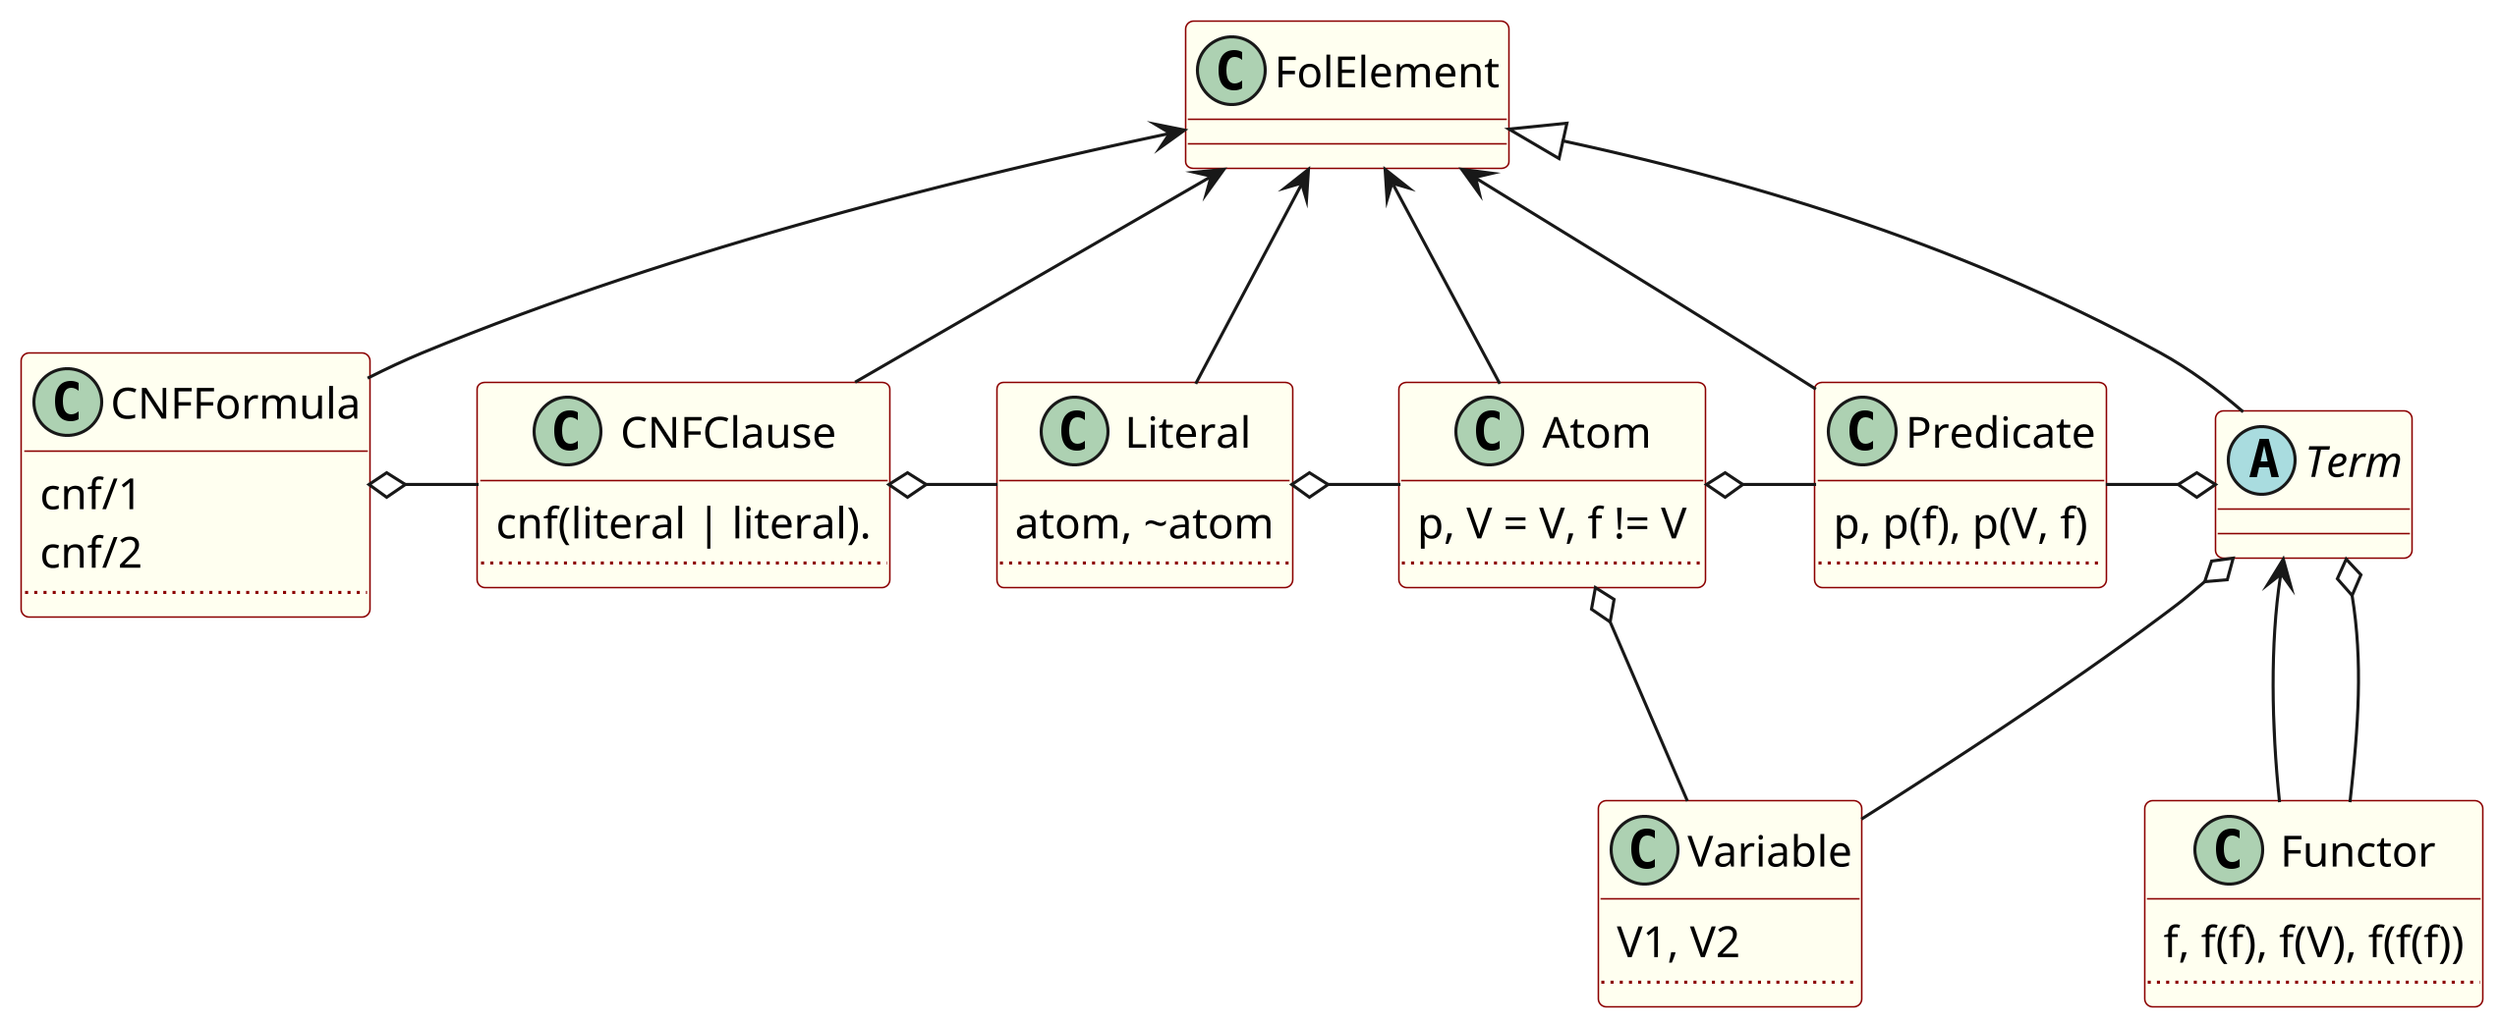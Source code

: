 @startuml
skinparam dpi 300

skinparam class {
  backgroundColor Ivory
  borderColor DarkRed
}


/' AstElement <|-- FolElement '/
FolElement <-- CNFFormula
FolElement <-- CNFClause
FolElement <-- Literal
FolElement <-- Atom
FolElement <-- Predicate
FolElement <|-- Term
Term <-- Functor
Term o-- Functor
Term o-- Variable


CNFFormula o- CNFClause
CNFClause o- Literal
Literal o- Atom
Atom o- Predicate
Atom o- Variable
Predicate -o Term

class CNFFormula {
	cnf/1
	cnf/2
	..
}

class CNFClause {
	cnf(literal | literal).
	..
}

class Literal {
	atom, ~atom
	..
}

class Atom {
	p, V = V, f != V
	..
}

class Predicate {
	p, p(f), p(V, f)
	..
}

abstract class Term {
}

class Functor {
	f, f(f), f(V), f(f(f))
	..
}

class Variable {
	V1, V2
	..
}
@enduml
